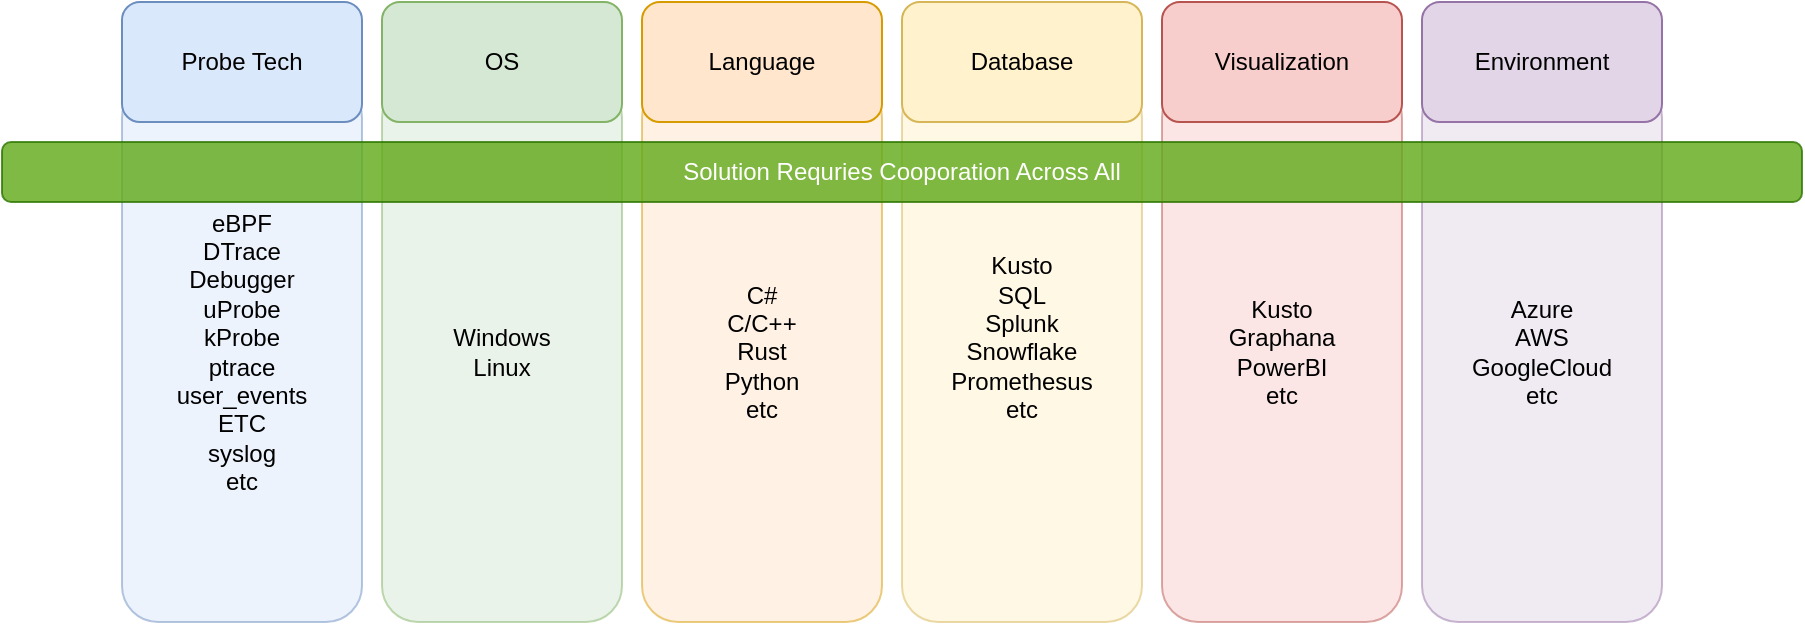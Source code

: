 <mxfile version="26.0.4">
  <diagram name="Page-1" id="9iGgYaHyI3RnL9RrDE2J">
    <mxGraphModel dx="2924" dy="1196" grid="1" gridSize="10" guides="1" tooltips="1" connect="1" arrows="1" fold="1" page="1" pageScale="1" pageWidth="850" pageHeight="1100" math="0" shadow="0">
      <root>
        <mxCell id="0" />
        <mxCell id="1" parent="0" />
        <mxCell id="j5zyZETpQFfi42s4NJHR-3" value="&lt;div&gt;&lt;span style=&quot;background-color: transparent; color: light-dark(rgb(0, 0, 0), rgb(255, 255, 255));&quot;&gt;eBPF&lt;/span&gt;&lt;br&gt;&lt;/div&gt;&lt;div&gt;DTrace&lt;/div&gt;&lt;div&gt;Debugger&lt;/div&gt;&lt;div&gt;uProbe&lt;/div&gt;&lt;div&gt;kProbe&lt;/div&gt;&lt;div&gt;ptrace&lt;/div&gt;&lt;div&gt;user_events&lt;/div&gt;&lt;div&gt;ETC&lt;/div&gt;&lt;div&gt;syslog&lt;/div&gt;&lt;div&gt;etc&lt;/div&gt;" style="rounded=1;whiteSpace=wrap;html=1;fillColor=#dae8fc;strokeColor=#6c8ebf;opacity=50;" vertex="1" parent="1">
          <mxGeometry x="20" y="230" width="120" height="270" as="geometry" />
        </mxCell>
        <mxCell id="j5zyZETpQFfi42s4NJHR-4" value="Windows&lt;div&gt;Linux&lt;/div&gt;" style="rounded=1;whiteSpace=wrap;html=1;fillColor=#d5e8d4;strokeColor=#82b366;opacity=50;" vertex="1" parent="1">
          <mxGeometry x="150" y="230" width="120" height="270" as="geometry" />
        </mxCell>
        <mxCell id="j5zyZETpQFfi42s4NJHR-5" value="C#&lt;div&gt;C/C++&lt;/div&gt;&lt;div&gt;Rust&lt;/div&gt;&lt;div&gt;Python&lt;/div&gt;&lt;div&gt;etc&lt;/div&gt;" style="rounded=1;whiteSpace=wrap;html=1;fillColor=#ffe6cc;strokeColor=#d79b00;opacity=50;" vertex="1" parent="1">
          <mxGeometry x="280" y="230" width="120" height="270" as="geometry" />
        </mxCell>
        <mxCell id="j5zyZETpQFfi42s4NJHR-6" value="Kusto&lt;div&gt;SQL&lt;/div&gt;&lt;div&gt;Splunk&lt;/div&gt;&lt;div&gt;Snowflake&lt;/div&gt;&lt;div&gt;Promethesus&lt;/div&gt;&lt;div&gt;etc&lt;/div&gt;&lt;div&gt;&lt;br&gt;&lt;/div&gt;" style="rounded=1;whiteSpace=wrap;html=1;fillColor=#fff2cc;strokeColor=#d6b656;opacity=50;" vertex="1" parent="1">
          <mxGeometry x="410" y="230" width="120" height="270" as="geometry" />
        </mxCell>
        <mxCell id="j5zyZETpQFfi42s4NJHR-8" value="Kusto&lt;div&gt;Graphana&lt;/div&gt;&lt;div&gt;PowerBI&lt;/div&gt;&lt;div&gt;etc&lt;/div&gt;" style="rounded=1;whiteSpace=wrap;html=1;fillColor=#f8cecc;strokeColor=#b85450;opacity=50;" vertex="1" parent="1">
          <mxGeometry x="540" y="230" width="120" height="270" as="geometry" />
        </mxCell>
        <mxCell id="j5zyZETpQFfi42s4NJHR-9" value="Azure&lt;div&gt;AWS&lt;/div&gt;&lt;div&gt;GoogleCloud&lt;/div&gt;&lt;div&gt;etc&lt;/div&gt;" style="rounded=1;whiteSpace=wrap;html=1;fillColor=#e1d5e7;strokeColor=#9673a6;opacity=50;" vertex="1" parent="1">
          <mxGeometry x="670" y="230" width="120" height="270" as="geometry" />
        </mxCell>
        <mxCell id="j5zyZETpQFfi42s4NJHR-10" value="Solution Requries Cooporation Across All" style="rounded=1;whiteSpace=wrap;html=1;fillColor=#60a917;fontColor=#ffffff;strokeColor=#2D7600;opacity=80;" vertex="1" parent="1">
          <mxGeometry x="-40" y="260" width="900" height="30" as="geometry" />
        </mxCell>
        <mxCell id="j5zyZETpQFfi42s4NJHR-11" value="Probe Tech" style="rounded=1;whiteSpace=wrap;html=1;fillColor=#dae8fc;strokeColor=#6c8ebf;" vertex="1" parent="1">
          <mxGeometry x="20" y="190" width="120" height="60" as="geometry" />
        </mxCell>
        <mxCell id="j5zyZETpQFfi42s4NJHR-12" value="OS" style="rounded=1;whiteSpace=wrap;html=1;fillColor=#d5e8d4;strokeColor=#82b366;" vertex="1" parent="1">
          <mxGeometry x="150" y="190" width="120" height="60" as="geometry" />
        </mxCell>
        <mxCell id="j5zyZETpQFfi42s4NJHR-13" value="Language" style="rounded=1;whiteSpace=wrap;html=1;fillColor=#ffe6cc;strokeColor=#d79b00;" vertex="1" parent="1">
          <mxGeometry x="280" y="190" width="120" height="60" as="geometry" />
        </mxCell>
        <mxCell id="j5zyZETpQFfi42s4NJHR-14" value="Database" style="rounded=1;whiteSpace=wrap;html=1;fillColor=#fff2cc;strokeColor=#d6b656;" vertex="1" parent="1">
          <mxGeometry x="410" y="190" width="120" height="60" as="geometry" />
        </mxCell>
        <mxCell id="j5zyZETpQFfi42s4NJHR-15" value="Visualization" style="rounded=1;whiteSpace=wrap;html=1;fillColor=#f8cecc;strokeColor=#b85450;" vertex="1" parent="1">
          <mxGeometry x="540" y="190" width="120" height="60" as="geometry" />
        </mxCell>
        <mxCell id="j5zyZETpQFfi42s4NJHR-16" value="Environment" style="rounded=1;whiteSpace=wrap;html=1;fillColor=#e1d5e7;strokeColor=#9673a6;" vertex="1" parent="1">
          <mxGeometry x="670" y="190" width="120" height="60" as="geometry" />
        </mxCell>
      </root>
    </mxGraphModel>
  </diagram>
</mxfile>
